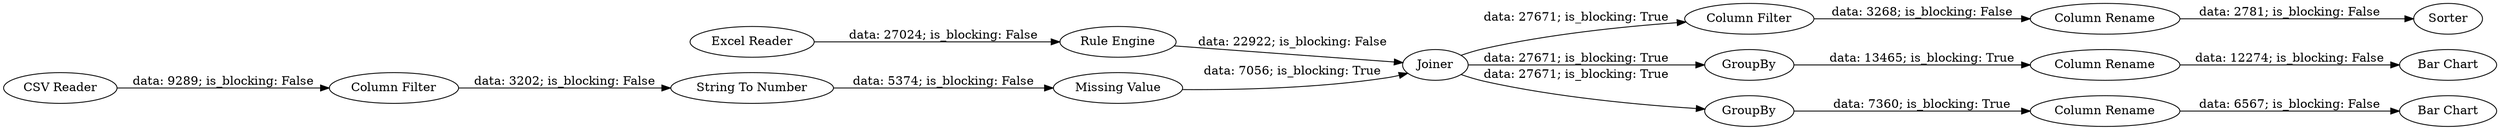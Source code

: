 digraph {
	"4711383853654331084_14" [label="Bar Chart"]
	"4711383853654331084_6" [label=Joiner]
	"4711383853654331084_7" [label="Rule Engine"]
	"4711383853654331084_13" [label="Column Rename"]
	"4711383853654331084_12" [label="Column Filter"]
	"4711383853654331084_15" [label="Bar Chart"]
	"4711383853654331084_11" [label=GroupBy]
	"4711383853654331084_16" [label=Sorter]
	"4711383853654331084_8" [label=GroupBy]
	"4711383853654331084_1" [label="CSV Reader"]
	"4711383853654331084_9" [label="Column Rename"]
	"4711383853654331084_3" [label="String To Number"]
	"4711383853654331084_5" [label="Missing Value"]
	"4711383853654331084_2" [label="Column Filter"]
	"4711383853654331084_10" [label="Column Rename"]
	"4711383853654331084_4" [label="Excel Reader"]
	"4711383853654331084_7" -> "4711383853654331084_6" [label="data: 22922; is_blocking: False"]
	"4711383853654331084_3" -> "4711383853654331084_5" [label="data: 5374; is_blocking: False"]
	"4711383853654331084_4" -> "4711383853654331084_7" [label="data: 27024; is_blocking: False"]
	"4711383853654331084_6" -> "4711383853654331084_8" [label="data: 27671; is_blocking: True"]
	"4711383853654331084_2" -> "4711383853654331084_3" [label="data: 3202; is_blocking: False"]
	"4711383853654331084_6" -> "4711383853654331084_11" [label="data: 27671; is_blocking: True"]
	"4711383853654331084_9" -> "4711383853654331084_14" [label="data: 6567; is_blocking: False"]
	"4711383853654331084_10" -> "4711383853654331084_15" [label="data: 12274; is_blocking: False"]
	"4711383853654331084_6" -> "4711383853654331084_12" [label="data: 27671; is_blocking: True"]
	"4711383853654331084_5" -> "4711383853654331084_6" [label="data: 7056; is_blocking: True"]
	"4711383853654331084_13" -> "4711383853654331084_16" [label="data: 2781; is_blocking: False"]
	"4711383853654331084_11" -> "4711383853654331084_10" [label="data: 13465; is_blocking: True"]
	"4711383853654331084_8" -> "4711383853654331084_9" [label="data: 7360; is_blocking: True"]
	"4711383853654331084_12" -> "4711383853654331084_13" [label="data: 3268; is_blocking: False"]
	"4711383853654331084_1" -> "4711383853654331084_2" [label="data: 9289; is_blocking: False"]
	rankdir=LR
}
